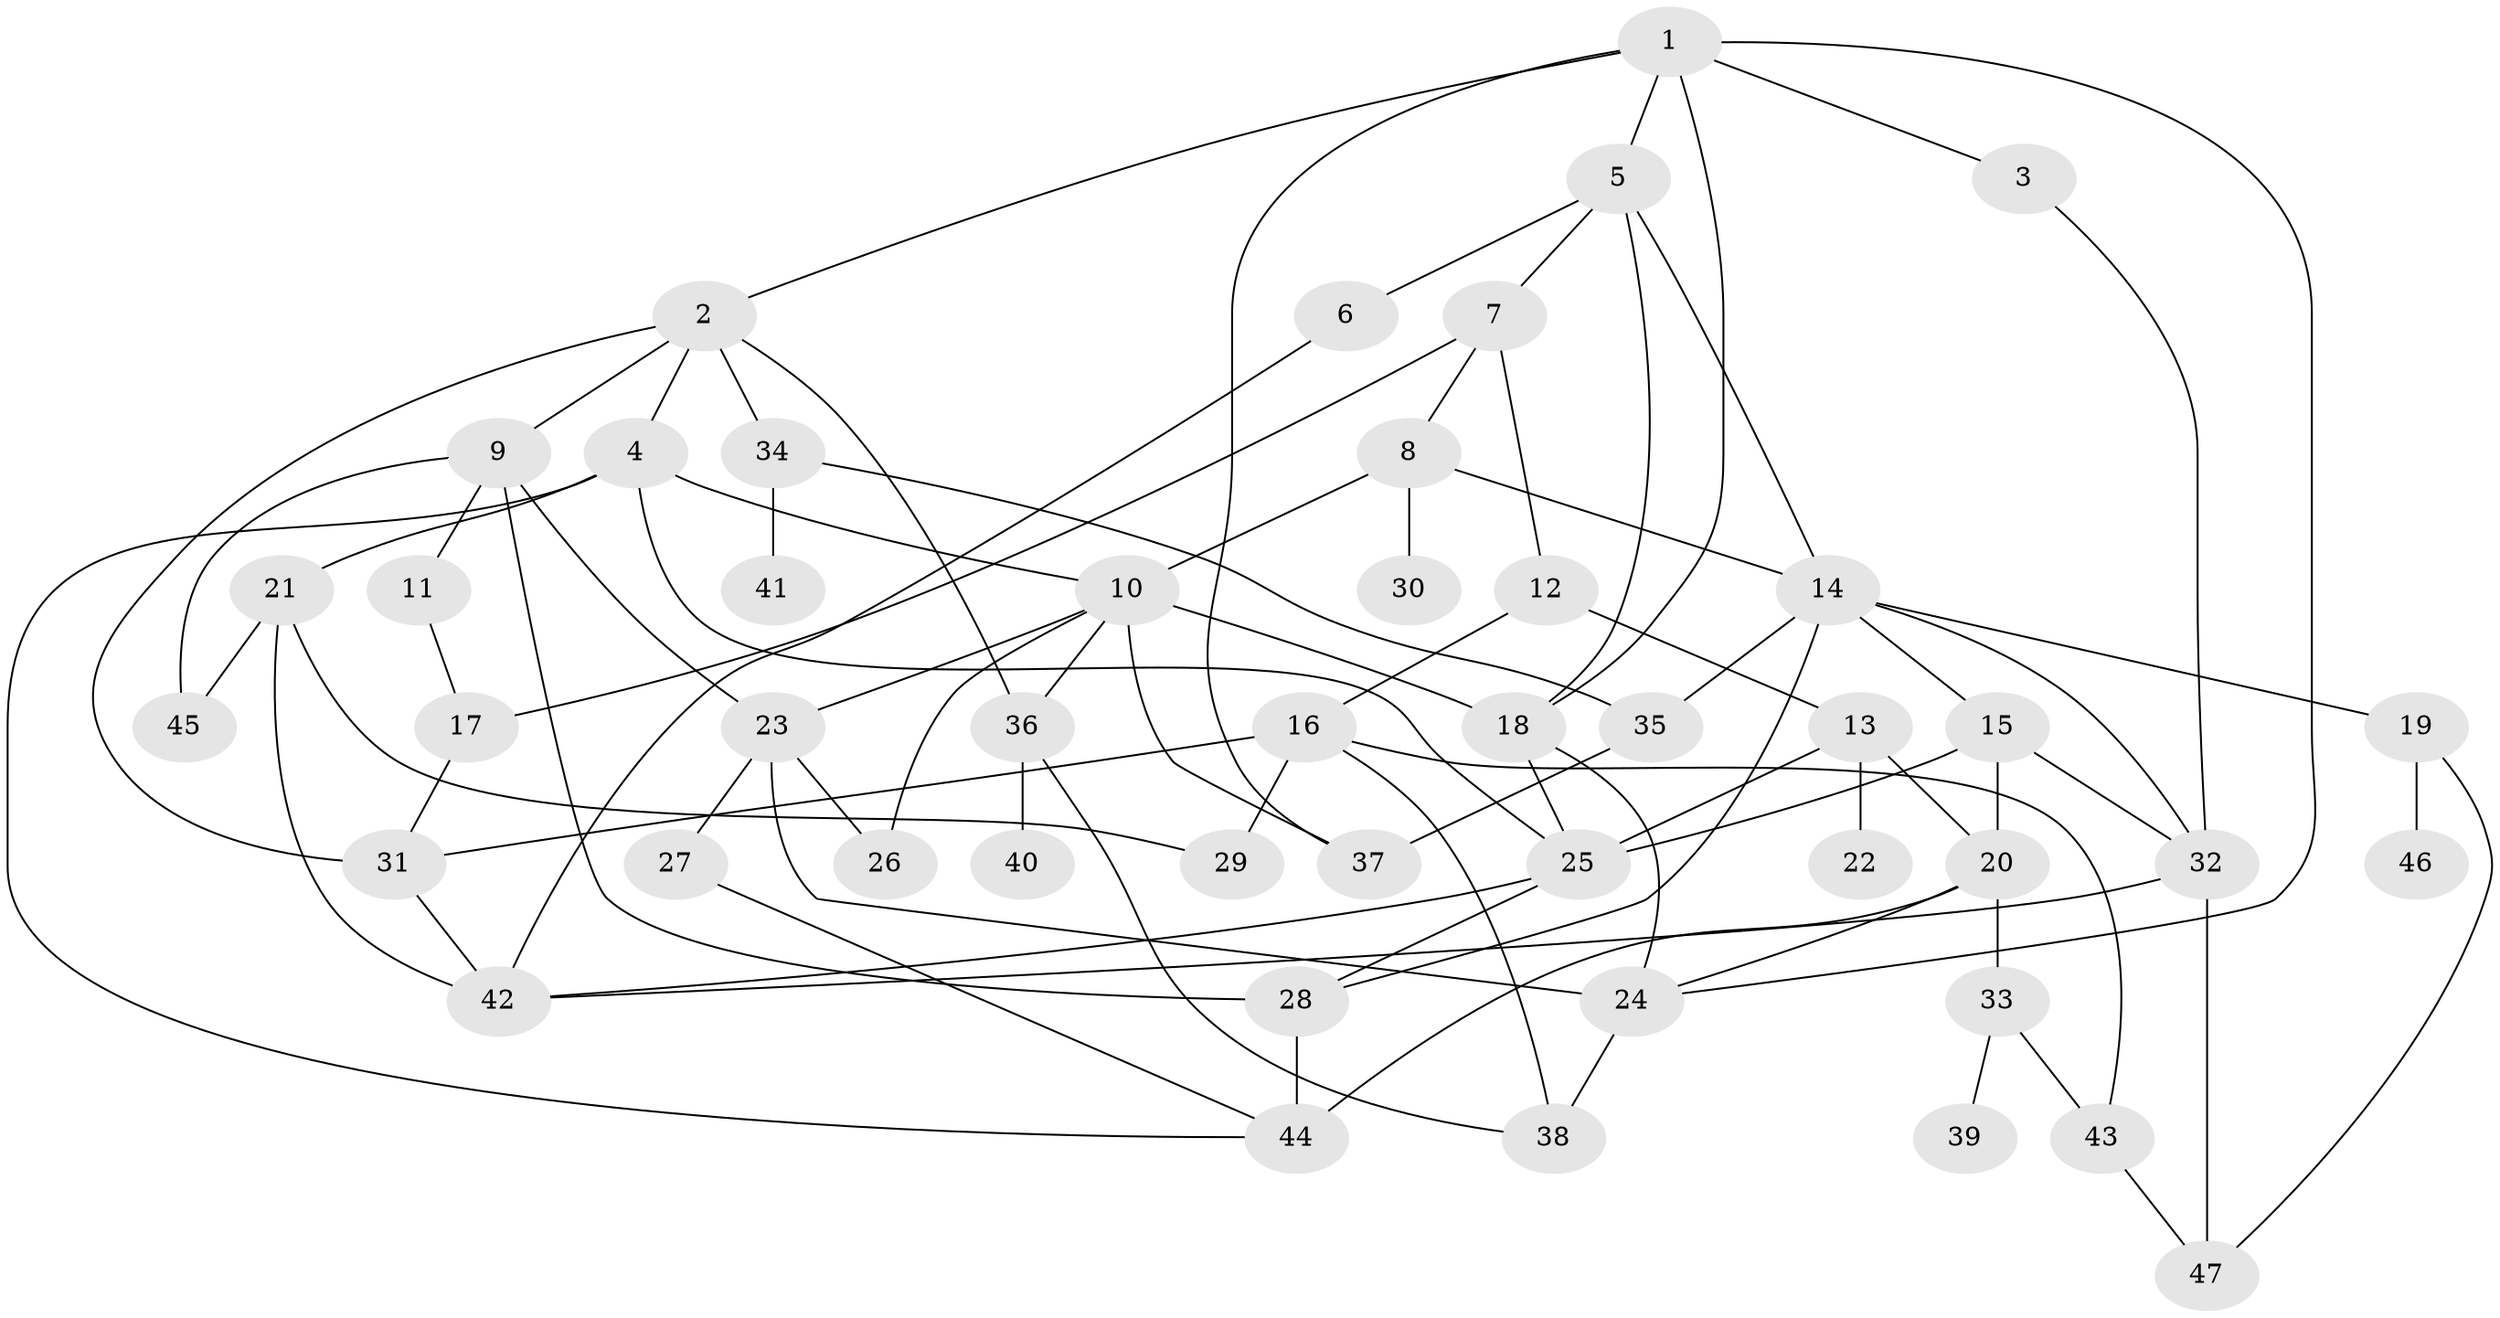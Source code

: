 // original degree distribution, {5: 0.13978494623655913, 6: 0.043010752688172046, 2: 0.3010752688172043, 3: 0.17204301075268819, 4: 0.16129032258064516, 1: 0.1827956989247312}
// Generated by graph-tools (version 1.1) at 2025/48/03/04/25 22:48:55]
// undirected, 47 vertices, 84 edges
graph export_dot {
  node [color=gray90,style=filled];
  1;
  2;
  3;
  4;
  5;
  6;
  7;
  8;
  9;
  10;
  11;
  12;
  13;
  14;
  15;
  16;
  17;
  18;
  19;
  20;
  21;
  22;
  23;
  24;
  25;
  26;
  27;
  28;
  29;
  30;
  31;
  32;
  33;
  34;
  35;
  36;
  37;
  38;
  39;
  40;
  41;
  42;
  43;
  44;
  45;
  46;
  47;
  1 -- 2 [weight=1.0];
  1 -- 3 [weight=1.0];
  1 -- 5 [weight=1.0];
  1 -- 18 [weight=1.0];
  1 -- 24 [weight=1.0];
  1 -- 37 [weight=1.0];
  2 -- 4 [weight=1.0];
  2 -- 9 [weight=1.0];
  2 -- 31 [weight=1.0];
  2 -- 34 [weight=1.0];
  2 -- 36 [weight=1.0];
  3 -- 32 [weight=1.0];
  4 -- 10 [weight=1.0];
  4 -- 21 [weight=1.0];
  4 -- 25 [weight=1.0];
  4 -- 44 [weight=1.0];
  5 -- 6 [weight=1.0];
  5 -- 7 [weight=1.0];
  5 -- 14 [weight=1.0];
  5 -- 18 [weight=1.0];
  6 -- 42 [weight=1.0];
  7 -- 8 [weight=1.0];
  7 -- 12 [weight=1.0];
  7 -- 17 [weight=1.0];
  8 -- 10 [weight=2.0];
  8 -- 14 [weight=1.0];
  8 -- 30 [weight=1.0];
  9 -- 11 [weight=1.0];
  9 -- 23 [weight=1.0];
  9 -- 28 [weight=1.0];
  9 -- 45 [weight=1.0];
  10 -- 18 [weight=1.0];
  10 -- 23 [weight=1.0];
  10 -- 26 [weight=1.0];
  10 -- 36 [weight=1.0];
  10 -- 37 [weight=1.0];
  11 -- 17 [weight=1.0];
  12 -- 13 [weight=1.0];
  12 -- 16 [weight=1.0];
  13 -- 20 [weight=1.0];
  13 -- 22 [weight=1.0];
  13 -- 25 [weight=1.0];
  14 -- 15 [weight=1.0];
  14 -- 19 [weight=1.0];
  14 -- 28 [weight=3.0];
  14 -- 32 [weight=1.0];
  14 -- 35 [weight=1.0];
  15 -- 20 [weight=1.0];
  15 -- 25 [weight=1.0];
  15 -- 32 [weight=1.0];
  16 -- 29 [weight=1.0];
  16 -- 31 [weight=1.0];
  16 -- 38 [weight=1.0];
  16 -- 43 [weight=1.0];
  17 -- 31 [weight=1.0];
  18 -- 24 [weight=1.0];
  18 -- 25 [weight=1.0];
  19 -- 46 [weight=1.0];
  19 -- 47 [weight=1.0];
  20 -- 24 [weight=1.0];
  20 -- 33 [weight=1.0];
  20 -- 44 [weight=1.0];
  21 -- 29 [weight=1.0];
  21 -- 42 [weight=1.0];
  21 -- 45 [weight=1.0];
  23 -- 24 [weight=1.0];
  23 -- 26 [weight=1.0];
  23 -- 27 [weight=2.0];
  24 -- 38 [weight=2.0];
  25 -- 28 [weight=1.0];
  25 -- 42 [weight=1.0];
  27 -- 44 [weight=1.0];
  28 -- 44 [weight=2.0];
  31 -- 42 [weight=1.0];
  32 -- 42 [weight=1.0];
  32 -- 47 [weight=1.0];
  33 -- 39 [weight=1.0];
  33 -- 43 [weight=1.0];
  34 -- 35 [weight=1.0];
  34 -- 41 [weight=1.0];
  35 -- 37 [weight=1.0];
  36 -- 38 [weight=1.0];
  36 -- 40 [weight=1.0];
  43 -- 47 [weight=1.0];
}
